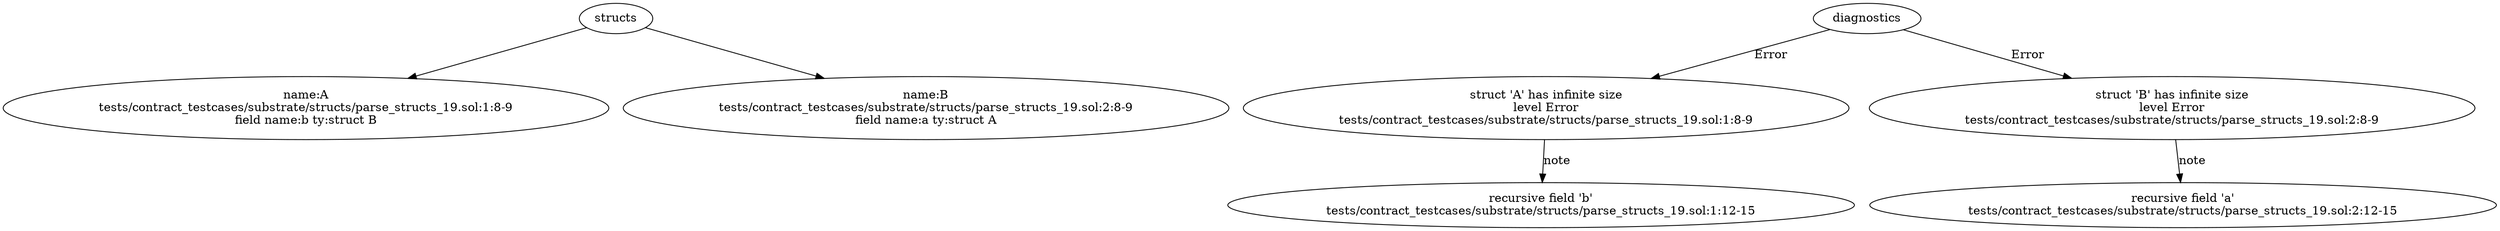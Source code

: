 strict digraph "tests/contract_testcases/substrate/structs/parse_structs_19.sol" {
	A [label="name:A\ntests/contract_testcases/substrate/structs/parse_structs_19.sol:1:8-9\nfield name:b ty:struct B"]
	B [label="name:B\ntests/contract_testcases/substrate/structs/parse_structs_19.sol:2:8-9\nfield name:a ty:struct A"]
	diagnostic [label="struct 'A' has infinite size\nlevel Error\ntests/contract_testcases/substrate/structs/parse_structs_19.sol:1:8-9"]
	note [label="recursive field 'b'\ntests/contract_testcases/substrate/structs/parse_structs_19.sol:1:12-15"]
	diagnostic_7 [label="struct 'B' has infinite size\nlevel Error\ntests/contract_testcases/substrate/structs/parse_structs_19.sol:2:8-9"]
	note_8 [label="recursive field 'a'\ntests/contract_testcases/substrate/structs/parse_structs_19.sol:2:12-15"]
	structs -> A
	structs -> B
	diagnostics -> diagnostic [label="Error"]
	diagnostic -> note [label="note"]
	diagnostics -> diagnostic_7 [label="Error"]
	diagnostic_7 -> note_8 [label="note"]
}
